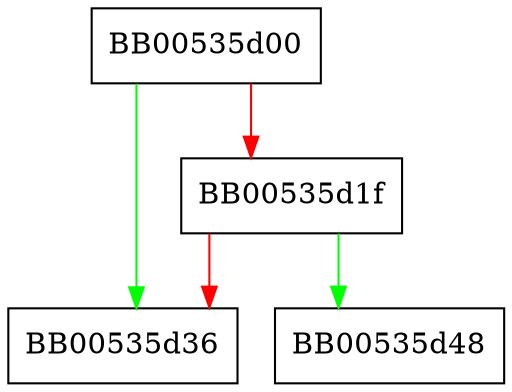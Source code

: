 digraph BIO_new_connect {
  node [shape="box"];
  graph [splines=ortho];
  BB00535d00 -> BB00535d36 [color="green"];
  BB00535d00 -> BB00535d1f [color="red"];
  BB00535d1f -> BB00535d48 [color="green"];
  BB00535d1f -> BB00535d36 [color="red"];
}